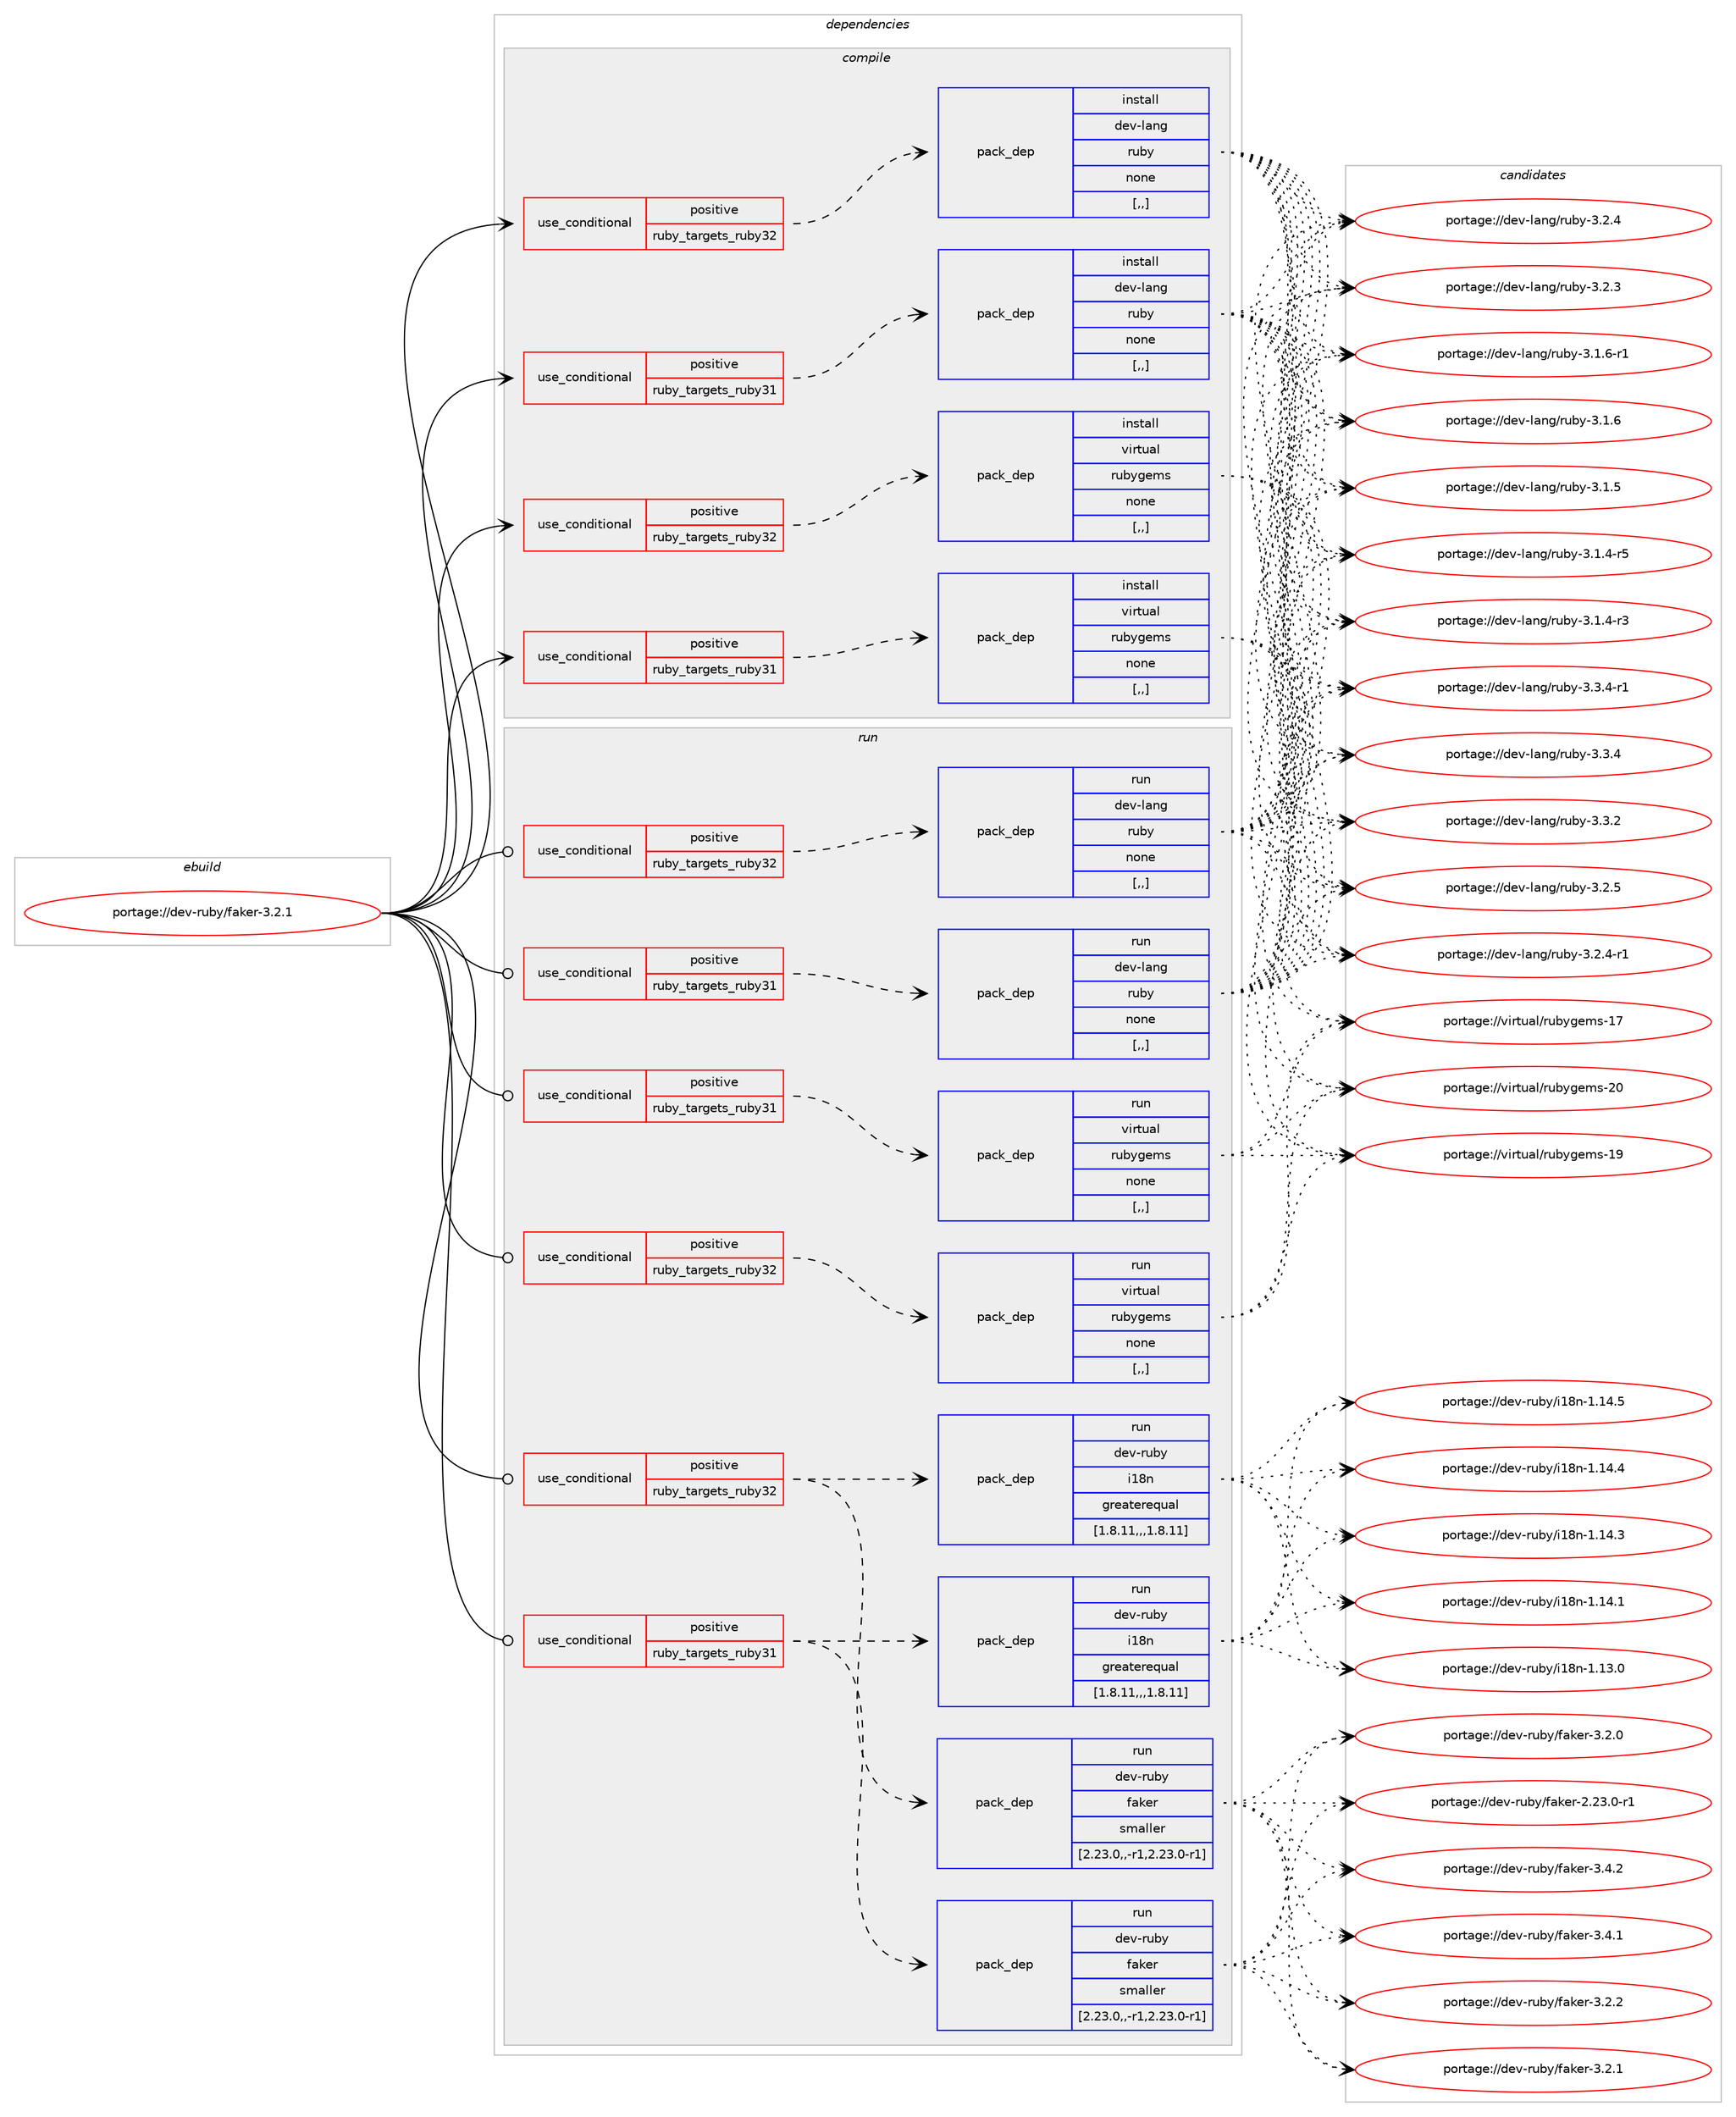 digraph prolog {

# *************
# Graph options
# *************

newrank=true;
concentrate=true;
compound=true;
graph [rankdir=LR,fontname=Helvetica,fontsize=10,ranksep=1.5];#, ranksep=2.5, nodesep=0.2];
edge  [arrowhead=vee];
node  [fontname=Helvetica,fontsize=10];

# **********
# The ebuild
# **********

subgraph cluster_leftcol {
color=gray;
label=<<i>ebuild</i>>;
id [label="portage://dev-ruby/faker-3.2.1", color=red, width=4, href="../dev-ruby/faker-3.2.1.svg"];
}

# ****************
# The dependencies
# ****************

subgraph cluster_midcol {
color=gray;
label=<<i>dependencies</i>>;
subgraph cluster_compile {
fillcolor="#eeeeee";
style=filled;
label=<<i>compile</i>>;
subgraph cond47518 {
dependency183321 [label=<<TABLE BORDER="0" CELLBORDER="1" CELLSPACING="0" CELLPADDING="4"><TR><TD ROWSPAN="3" CELLPADDING="10">use_conditional</TD></TR><TR><TD>positive</TD></TR><TR><TD>ruby_targets_ruby31</TD></TR></TABLE>>, shape=none, color=red];
subgraph pack134489 {
dependency183322 [label=<<TABLE BORDER="0" CELLBORDER="1" CELLSPACING="0" CELLPADDING="4" WIDTH="220"><TR><TD ROWSPAN="6" CELLPADDING="30">pack_dep</TD></TR><TR><TD WIDTH="110">install</TD></TR><TR><TD>dev-lang</TD></TR><TR><TD>ruby</TD></TR><TR><TD>none</TD></TR><TR><TD>[,,]</TD></TR></TABLE>>, shape=none, color=blue];
}
dependency183321:e -> dependency183322:w [weight=20,style="dashed",arrowhead="vee"];
}
id:e -> dependency183321:w [weight=20,style="solid",arrowhead="vee"];
subgraph cond47519 {
dependency183323 [label=<<TABLE BORDER="0" CELLBORDER="1" CELLSPACING="0" CELLPADDING="4"><TR><TD ROWSPAN="3" CELLPADDING="10">use_conditional</TD></TR><TR><TD>positive</TD></TR><TR><TD>ruby_targets_ruby31</TD></TR></TABLE>>, shape=none, color=red];
subgraph pack134490 {
dependency183324 [label=<<TABLE BORDER="0" CELLBORDER="1" CELLSPACING="0" CELLPADDING="4" WIDTH="220"><TR><TD ROWSPAN="6" CELLPADDING="30">pack_dep</TD></TR><TR><TD WIDTH="110">install</TD></TR><TR><TD>virtual</TD></TR><TR><TD>rubygems</TD></TR><TR><TD>none</TD></TR><TR><TD>[,,]</TD></TR></TABLE>>, shape=none, color=blue];
}
dependency183323:e -> dependency183324:w [weight=20,style="dashed",arrowhead="vee"];
}
id:e -> dependency183323:w [weight=20,style="solid",arrowhead="vee"];
subgraph cond47520 {
dependency183325 [label=<<TABLE BORDER="0" CELLBORDER="1" CELLSPACING="0" CELLPADDING="4"><TR><TD ROWSPAN="3" CELLPADDING="10">use_conditional</TD></TR><TR><TD>positive</TD></TR><TR><TD>ruby_targets_ruby32</TD></TR></TABLE>>, shape=none, color=red];
subgraph pack134491 {
dependency183326 [label=<<TABLE BORDER="0" CELLBORDER="1" CELLSPACING="0" CELLPADDING="4" WIDTH="220"><TR><TD ROWSPAN="6" CELLPADDING="30">pack_dep</TD></TR><TR><TD WIDTH="110">install</TD></TR><TR><TD>dev-lang</TD></TR><TR><TD>ruby</TD></TR><TR><TD>none</TD></TR><TR><TD>[,,]</TD></TR></TABLE>>, shape=none, color=blue];
}
dependency183325:e -> dependency183326:w [weight=20,style="dashed",arrowhead="vee"];
}
id:e -> dependency183325:w [weight=20,style="solid",arrowhead="vee"];
subgraph cond47521 {
dependency183327 [label=<<TABLE BORDER="0" CELLBORDER="1" CELLSPACING="0" CELLPADDING="4"><TR><TD ROWSPAN="3" CELLPADDING="10">use_conditional</TD></TR><TR><TD>positive</TD></TR><TR><TD>ruby_targets_ruby32</TD></TR></TABLE>>, shape=none, color=red];
subgraph pack134492 {
dependency183328 [label=<<TABLE BORDER="0" CELLBORDER="1" CELLSPACING="0" CELLPADDING="4" WIDTH="220"><TR><TD ROWSPAN="6" CELLPADDING="30">pack_dep</TD></TR><TR><TD WIDTH="110">install</TD></TR><TR><TD>virtual</TD></TR><TR><TD>rubygems</TD></TR><TR><TD>none</TD></TR><TR><TD>[,,]</TD></TR></TABLE>>, shape=none, color=blue];
}
dependency183327:e -> dependency183328:w [weight=20,style="dashed",arrowhead="vee"];
}
id:e -> dependency183327:w [weight=20,style="solid",arrowhead="vee"];
}
subgraph cluster_compileandrun {
fillcolor="#eeeeee";
style=filled;
label=<<i>compile and run</i>>;
}
subgraph cluster_run {
fillcolor="#eeeeee";
style=filled;
label=<<i>run</i>>;
subgraph cond47522 {
dependency183329 [label=<<TABLE BORDER="0" CELLBORDER="1" CELLSPACING="0" CELLPADDING="4"><TR><TD ROWSPAN="3" CELLPADDING="10">use_conditional</TD></TR><TR><TD>positive</TD></TR><TR><TD>ruby_targets_ruby31</TD></TR></TABLE>>, shape=none, color=red];
subgraph pack134493 {
dependency183330 [label=<<TABLE BORDER="0" CELLBORDER="1" CELLSPACING="0" CELLPADDING="4" WIDTH="220"><TR><TD ROWSPAN="6" CELLPADDING="30">pack_dep</TD></TR><TR><TD WIDTH="110">run</TD></TR><TR><TD>dev-lang</TD></TR><TR><TD>ruby</TD></TR><TR><TD>none</TD></TR><TR><TD>[,,]</TD></TR></TABLE>>, shape=none, color=blue];
}
dependency183329:e -> dependency183330:w [weight=20,style="dashed",arrowhead="vee"];
}
id:e -> dependency183329:w [weight=20,style="solid",arrowhead="odot"];
subgraph cond47523 {
dependency183331 [label=<<TABLE BORDER="0" CELLBORDER="1" CELLSPACING="0" CELLPADDING="4"><TR><TD ROWSPAN="3" CELLPADDING="10">use_conditional</TD></TR><TR><TD>positive</TD></TR><TR><TD>ruby_targets_ruby31</TD></TR></TABLE>>, shape=none, color=red];
subgraph pack134494 {
dependency183332 [label=<<TABLE BORDER="0" CELLBORDER="1" CELLSPACING="0" CELLPADDING="4" WIDTH="220"><TR><TD ROWSPAN="6" CELLPADDING="30">pack_dep</TD></TR><TR><TD WIDTH="110">run</TD></TR><TR><TD>dev-ruby</TD></TR><TR><TD>i18n</TD></TR><TR><TD>greaterequal</TD></TR><TR><TD>[1.8.11,,,1.8.11]</TD></TR></TABLE>>, shape=none, color=blue];
}
dependency183331:e -> dependency183332:w [weight=20,style="dashed",arrowhead="vee"];
subgraph pack134495 {
dependency183333 [label=<<TABLE BORDER="0" CELLBORDER="1" CELLSPACING="0" CELLPADDING="4" WIDTH="220"><TR><TD ROWSPAN="6" CELLPADDING="30">pack_dep</TD></TR><TR><TD WIDTH="110">run</TD></TR><TR><TD>dev-ruby</TD></TR><TR><TD>faker</TD></TR><TR><TD>smaller</TD></TR><TR><TD>[2.23.0,,-r1,2.23.0-r1]</TD></TR></TABLE>>, shape=none, color=blue];
}
dependency183331:e -> dependency183333:w [weight=20,style="dashed",arrowhead="vee"];
}
id:e -> dependency183331:w [weight=20,style="solid",arrowhead="odot"];
subgraph cond47524 {
dependency183334 [label=<<TABLE BORDER="0" CELLBORDER="1" CELLSPACING="0" CELLPADDING="4"><TR><TD ROWSPAN="3" CELLPADDING="10">use_conditional</TD></TR><TR><TD>positive</TD></TR><TR><TD>ruby_targets_ruby31</TD></TR></TABLE>>, shape=none, color=red];
subgraph pack134496 {
dependency183335 [label=<<TABLE BORDER="0" CELLBORDER="1" CELLSPACING="0" CELLPADDING="4" WIDTH="220"><TR><TD ROWSPAN="6" CELLPADDING="30">pack_dep</TD></TR><TR><TD WIDTH="110">run</TD></TR><TR><TD>virtual</TD></TR><TR><TD>rubygems</TD></TR><TR><TD>none</TD></TR><TR><TD>[,,]</TD></TR></TABLE>>, shape=none, color=blue];
}
dependency183334:e -> dependency183335:w [weight=20,style="dashed",arrowhead="vee"];
}
id:e -> dependency183334:w [weight=20,style="solid",arrowhead="odot"];
subgraph cond47525 {
dependency183336 [label=<<TABLE BORDER="0" CELLBORDER="1" CELLSPACING="0" CELLPADDING="4"><TR><TD ROWSPAN="3" CELLPADDING="10">use_conditional</TD></TR><TR><TD>positive</TD></TR><TR><TD>ruby_targets_ruby32</TD></TR></TABLE>>, shape=none, color=red];
subgraph pack134497 {
dependency183337 [label=<<TABLE BORDER="0" CELLBORDER="1" CELLSPACING="0" CELLPADDING="4" WIDTH="220"><TR><TD ROWSPAN="6" CELLPADDING="30">pack_dep</TD></TR><TR><TD WIDTH="110">run</TD></TR><TR><TD>dev-lang</TD></TR><TR><TD>ruby</TD></TR><TR><TD>none</TD></TR><TR><TD>[,,]</TD></TR></TABLE>>, shape=none, color=blue];
}
dependency183336:e -> dependency183337:w [weight=20,style="dashed",arrowhead="vee"];
}
id:e -> dependency183336:w [weight=20,style="solid",arrowhead="odot"];
subgraph cond47526 {
dependency183338 [label=<<TABLE BORDER="0" CELLBORDER="1" CELLSPACING="0" CELLPADDING="4"><TR><TD ROWSPAN="3" CELLPADDING="10">use_conditional</TD></TR><TR><TD>positive</TD></TR><TR><TD>ruby_targets_ruby32</TD></TR></TABLE>>, shape=none, color=red];
subgraph pack134498 {
dependency183339 [label=<<TABLE BORDER="0" CELLBORDER="1" CELLSPACING="0" CELLPADDING="4" WIDTH="220"><TR><TD ROWSPAN="6" CELLPADDING="30">pack_dep</TD></TR><TR><TD WIDTH="110">run</TD></TR><TR><TD>dev-ruby</TD></TR><TR><TD>i18n</TD></TR><TR><TD>greaterequal</TD></TR><TR><TD>[1.8.11,,,1.8.11]</TD></TR></TABLE>>, shape=none, color=blue];
}
dependency183338:e -> dependency183339:w [weight=20,style="dashed",arrowhead="vee"];
subgraph pack134499 {
dependency183340 [label=<<TABLE BORDER="0" CELLBORDER="1" CELLSPACING="0" CELLPADDING="4" WIDTH="220"><TR><TD ROWSPAN="6" CELLPADDING="30">pack_dep</TD></TR><TR><TD WIDTH="110">run</TD></TR><TR><TD>dev-ruby</TD></TR><TR><TD>faker</TD></TR><TR><TD>smaller</TD></TR><TR><TD>[2.23.0,,-r1,2.23.0-r1]</TD></TR></TABLE>>, shape=none, color=blue];
}
dependency183338:e -> dependency183340:w [weight=20,style="dashed",arrowhead="vee"];
}
id:e -> dependency183338:w [weight=20,style="solid",arrowhead="odot"];
subgraph cond47527 {
dependency183341 [label=<<TABLE BORDER="0" CELLBORDER="1" CELLSPACING="0" CELLPADDING="4"><TR><TD ROWSPAN="3" CELLPADDING="10">use_conditional</TD></TR><TR><TD>positive</TD></TR><TR><TD>ruby_targets_ruby32</TD></TR></TABLE>>, shape=none, color=red];
subgraph pack134500 {
dependency183342 [label=<<TABLE BORDER="0" CELLBORDER="1" CELLSPACING="0" CELLPADDING="4" WIDTH="220"><TR><TD ROWSPAN="6" CELLPADDING="30">pack_dep</TD></TR><TR><TD WIDTH="110">run</TD></TR><TR><TD>virtual</TD></TR><TR><TD>rubygems</TD></TR><TR><TD>none</TD></TR><TR><TD>[,,]</TD></TR></TABLE>>, shape=none, color=blue];
}
dependency183341:e -> dependency183342:w [weight=20,style="dashed",arrowhead="vee"];
}
id:e -> dependency183341:w [weight=20,style="solid",arrowhead="odot"];
}
}

# **************
# The candidates
# **************

subgraph cluster_choices {
rank=same;
color=gray;
label=<<i>candidates</i>>;

subgraph choice134489 {
color=black;
nodesep=1;
choice100101118451089711010347114117981214551465146524511449 [label="portage://dev-lang/ruby-3.3.4-r1", color=red, width=4,href="../dev-lang/ruby-3.3.4-r1.svg"];
choice10010111845108971101034711411798121455146514652 [label="portage://dev-lang/ruby-3.3.4", color=red, width=4,href="../dev-lang/ruby-3.3.4.svg"];
choice10010111845108971101034711411798121455146514650 [label="portage://dev-lang/ruby-3.3.2", color=red, width=4,href="../dev-lang/ruby-3.3.2.svg"];
choice10010111845108971101034711411798121455146504653 [label="portage://dev-lang/ruby-3.2.5", color=red, width=4,href="../dev-lang/ruby-3.2.5.svg"];
choice100101118451089711010347114117981214551465046524511449 [label="portage://dev-lang/ruby-3.2.4-r1", color=red, width=4,href="../dev-lang/ruby-3.2.4-r1.svg"];
choice10010111845108971101034711411798121455146504652 [label="portage://dev-lang/ruby-3.2.4", color=red, width=4,href="../dev-lang/ruby-3.2.4.svg"];
choice10010111845108971101034711411798121455146504651 [label="portage://dev-lang/ruby-3.2.3", color=red, width=4,href="../dev-lang/ruby-3.2.3.svg"];
choice100101118451089711010347114117981214551464946544511449 [label="portage://dev-lang/ruby-3.1.6-r1", color=red, width=4,href="../dev-lang/ruby-3.1.6-r1.svg"];
choice10010111845108971101034711411798121455146494654 [label="portage://dev-lang/ruby-3.1.6", color=red, width=4,href="../dev-lang/ruby-3.1.6.svg"];
choice10010111845108971101034711411798121455146494653 [label="portage://dev-lang/ruby-3.1.5", color=red, width=4,href="../dev-lang/ruby-3.1.5.svg"];
choice100101118451089711010347114117981214551464946524511453 [label="portage://dev-lang/ruby-3.1.4-r5", color=red, width=4,href="../dev-lang/ruby-3.1.4-r5.svg"];
choice100101118451089711010347114117981214551464946524511451 [label="portage://dev-lang/ruby-3.1.4-r3", color=red, width=4,href="../dev-lang/ruby-3.1.4-r3.svg"];
dependency183322:e -> choice100101118451089711010347114117981214551465146524511449:w [style=dotted,weight="100"];
dependency183322:e -> choice10010111845108971101034711411798121455146514652:w [style=dotted,weight="100"];
dependency183322:e -> choice10010111845108971101034711411798121455146514650:w [style=dotted,weight="100"];
dependency183322:e -> choice10010111845108971101034711411798121455146504653:w [style=dotted,weight="100"];
dependency183322:e -> choice100101118451089711010347114117981214551465046524511449:w [style=dotted,weight="100"];
dependency183322:e -> choice10010111845108971101034711411798121455146504652:w [style=dotted,weight="100"];
dependency183322:e -> choice10010111845108971101034711411798121455146504651:w [style=dotted,weight="100"];
dependency183322:e -> choice100101118451089711010347114117981214551464946544511449:w [style=dotted,weight="100"];
dependency183322:e -> choice10010111845108971101034711411798121455146494654:w [style=dotted,weight="100"];
dependency183322:e -> choice10010111845108971101034711411798121455146494653:w [style=dotted,weight="100"];
dependency183322:e -> choice100101118451089711010347114117981214551464946524511453:w [style=dotted,weight="100"];
dependency183322:e -> choice100101118451089711010347114117981214551464946524511451:w [style=dotted,weight="100"];
}
subgraph choice134490 {
color=black;
nodesep=1;
choice118105114116117971084711411798121103101109115455048 [label="portage://virtual/rubygems-20", color=red, width=4,href="../virtual/rubygems-20.svg"];
choice118105114116117971084711411798121103101109115454957 [label="portage://virtual/rubygems-19", color=red, width=4,href="../virtual/rubygems-19.svg"];
choice118105114116117971084711411798121103101109115454955 [label="portage://virtual/rubygems-17", color=red, width=4,href="../virtual/rubygems-17.svg"];
dependency183324:e -> choice118105114116117971084711411798121103101109115455048:w [style=dotted,weight="100"];
dependency183324:e -> choice118105114116117971084711411798121103101109115454957:w [style=dotted,weight="100"];
dependency183324:e -> choice118105114116117971084711411798121103101109115454955:w [style=dotted,weight="100"];
}
subgraph choice134491 {
color=black;
nodesep=1;
choice100101118451089711010347114117981214551465146524511449 [label="portage://dev-lang/ruby-3.3.4-r1", color=red, width=4,href="../dev-lang/ruby-3.3.4-r1.svg"];
choice10010111845108971101034711411798121455146514652 [label="portage://dev-lang/ruby-3.3.4", color=red, width=4,href="../dev-lang/ruby-3.3.4.svg"];
choice10010111845108971101034711411798121455146514650 [label="portage://dev-lang/ruby-3.3.2", color=red, width=4,href="../dev-lang/ruby-3.3.2.svg"];
choice10010111845108971101034711411798121455146504653 [label="portage://dev-lang/ruby-3.2.5", color=red, width=4,href="../dev-lang/ruby-3.2.5.svg"];
choice100101118451089711010347114117981214551465046524511449 [label="portage://dev-lang/ruby-3.2.4-r1", color=red, width=4,href="../dev-lang/ruby-3.2.4-r1.svg"];
choice10010111845108971101034711411798121455146504652 [label="portage://dev-lang/ruby-3.2.4", color=red, width=4,href="../dev-lang/ruby-3.2.4.svg"];
choice10010111845108971101034711411798121455146504651 [label="portage://dev-lang/ruby-3.2.3", color=red, width=4,href="../dev-lang/ruby-3.2.3.svg"];
choice100101118451089711010347114117981214551464946544511449 [label="portage://dev-lang/ruby-3.1.6-r1", color=red, width=4,href="../dev-lang/ruby-3.1.6-r1.svg"];
choice10010111845108971101034711411798121455146494654 [label="portage://dev-lang/ruby-3.1.6", color=red, width=4,href="../dev-lang/ruby-3.1.6.svg"];
choice10010111845108971101034711411798121455146494653 [label="portage://dev-lang/ruby-3.1.5", color=red, width=4,href="../dev-lang/ruby-3.1.5.svg"];
choice100101118451089711010347114117981214551464946524511453 [label="portage://dev-lang/ruby-3.1.4-r5", color=red, width=4,href="../dev-lang/ruby-3.1.4-r5.svg"];
choice100101118451089711010347114117981214551464946524511451 [label="portage://dev-lang/ruby-3.1.4-r3", color=red, width=4,href="../dev-lang/ruby-3.1.4-r3.svg"];
dependency183326:e -> choice100101118451089711010347114117981214551465146524511449:w [style=dotted,weight="100"];
dependency183326:e -> choice10010111845108971101034711411798121455146514652:w [style=dotted,weight="100"];
dependency183326:e -> choice10010111845108971101034711411798121455146514650:w [style=dotted,weight="100"];
dependency183326:e -> choice10010111845108971101034711411798121455146504653:w [style=dotted,weight="100"];
dependency183326:e -> choice100101118451089711010347114117981214551465046524511449:w [style=dotted,weight="100"];
dependency183326:e -> choice10010111845108971101034711411798121455146504652:w [style=dotted,weight="100"];
dependency183326:e -> choice10010111845108971101034711411798121455146504651:w [style=dotted,weight="100"];
dependency183326:e -> choice100101118451089711010347114117981214551464946544511449:w [style=dotted,weight="100"];
dependency183326:e -> choice10010111845108971101034711411798121455146494654:w [style=dotted,weight="100"];
dependency183326:e -> choice10010111845108971101034711411798121455146494653:w [style=dotted,weight="100"];
dependency183326:e -> choice100101118451089711010347114117981214551464946524511453:w [style=dotted,weight="100"];
dependency183326:e -> choice100101118451089711010347114117981214551464946524511451:w [style=dotted,weight="100"];
}
subgraph choice134492 {
color=black;
nodesep=1;
choice118105114116117971084711411798121103101109115455048 [label="portage://virtual/rubygems-20", color=red, width=4,href="../virtual/rubygems-20.svg"];
choice118105114116117971084711411798121103101109115454957 [label="portage://virtual/rubygems-19", color=red, width=4,href="../virtual/rubygems-19.svg"];
choice118105114116117971084711411798121103101109115454955 [label="portage://virtual/rubygems-17", color=red, width=4,href="../virtual/rubygems-17.svg"];
dependency183328:e -> choice118105114116117971084711411798121103101109115455048:w [style=dotted,weight="100"];
dependency183328:e -> choice118105114116117971084711411798121103101109115454957:w [style=dotted,weight="100"];
dependency183328:e -> choice118105114116117971084711411798121103101109115454955:w [style=dotted,weight="100"];
}
subgraph choice134493 {
color=black;
nodesep=1;
choice100101118451089711010347114117981214551465146524511449 [label="portage://dev-lang/ruby-3.3.4-r1", color=red, width=4,href="../dev-lang/ruby-3.3.4-r1.svg"];
choice10010111845108971101034711411798121455146514652 [label="portage://dev-lang/ruby-3.3.4", color=red, width=4,href="../dev-lang/ruby-3.3.4.svg"];
choice10010111845108971101034711411798121455146514650 [label="portage://dev-lang/ruby-3.3.2", color=red, width=4,href="../dev-lang/ruby-3.3.2.svg"];
choice10010111845108971101034711411798121455146504653 [label="portage://dev-lang/ruby-3.2.5", color=red, width=4,href="../dev-lang/ruby-3.2.5.svg"];
choice100101118451089711010347114117981214551465046524511449 [label="portage://dev-lang/ruby-3.2.4-r1", color=red, width=4,href="../dev-lang/ruby-3.2.4-r1.svg"];
choice10010111845108971101034711411798121455146504652 [label="portage://dev-lang/ruby-3.2.4", color=red, width=4,href="../dev-lang/ruby-3.2.4.svg"];
choice10010111845108971101034711411798121455146504651 [label="portage://dev-lang/ruby-3.2.3", color=red, width=4,href="../dev-lang/ruby-3.2.3.svg"];
choice100101118451089711010347114117981214551464946544511449 [label="portage://dev-lang/ruby-3.1.6-r1", color=red, width=4,href="../dev-lang/ruby-3.1.6-r1.svg"];
choice10010111845108971101034711411798121455146494654 [label="portage://dev-lang/ruby-3.1.6", color=red, width=4,href="../dev-lang/ruby-3.1.6.svg"];
choice10010111845108971101034711411798121455146494653 [label="portage://dev-lang/ruby-3.1.5", color=red, width=4,href="../dev-lang/ruby-3.1.5.svg"];
choice100101118451089711010347114117981214551464946524511453 [label="portage://dev-lang/ruby-3.1.4-r5", color=red, width=4,href="../dev-lang/ruby-3.1.4-r5.svg"];
choice100101118451089711010347114117981214551464946524511451 [label="portage://dev-lang/ruby-3.1.4-r3", color=red, width=4,href="../dev-lang/ruby-3.1.4-r3.svg"];
dependency183330:e -> choice100101118451089711010347114117981214551465146524511449:w [style=dotted,weight="100"];
dependency183330:e -> choice10010111845108971101034711411798121455146514652:w [style=dotted,weight="100"];
dependency183330:e -> choice10010111845108971101034711411798121455146514650:w [style=dotted,weight="100"];
dependency183330:e -> choice10010111845108971101034711411798121455146504653:w [style=dotted,weight="100"];
dependency183330:e -> choice100101118451089711010347114117981214551465046524511449:w [style=dotted,weight="100"];
dependency183330:e -> choice10010111845108971101034711411798121455146504652:w [style=dotted,weight="100"];
dependency183330:e -> choice10010111845108971101034711411798121455146504651:w [style=dotted,weight="100"];
dependency183330:e -> choice100101118451089711010347114117981214551464946544511449:w [style=dotted,weight="100"];
dependency183330:e -> choice10010111845108971101034711411798121455146494654:w [style=dotted,weight="100"];
dependency183330:e -> choice10010111845108971101034711411798121455146494653:w [style=dotted,weight="100"];
dependency183330:e -> choice100101118451089711010347114117981214551464946524511453:w [style=dotted,weight="100"];
dependency183330:e -> choice100101118451089711010347114117981214551464946524511451:w [style=dotted,weight="100"];
}
subgraph choice134494 {
color=black;
nodesep=1;
choice100101118451141179812147105495611045494649524653 [label="portage://dev-ruby/i18n-1.14.5", color=red, width=4,href="../dev-ruby/i18n-1.14.5.svg"];
choice100101118451141179812147105495611045494649524652 [label="portage://dev-ruby/i18n-1.14.4", color=red, width=4,href="../dev-ruby/i18n-1.14.4.svg"];
choice100101118451141179812147105495611045494649524651 [label="portage://dev-ruby/i18n-1.14.3", color=red, width=4,href="../dev-ruby/i18n-1.14.3.svg"];
choice100101118451141179812147105495611045494649524649 [label="portage://dev-ruby/i18n-1.14.1", color=red, width=4,href="../dev-ruby/i18n-1.14.1.svg"];
choice100101118451141179812147105495611045494649514648 [label="portage://dev-ruby/i18n-1.13.0", color=red, width=4,href="../dev-ruby/i18n-1.13.0.svg"];
dependency183332:e -> choice100101118451141179812147105495611045494649524653:w [style=dotted,weight="100"];
dependency183332:e -> choice100101118451141179812147105495611045494649524652:w [style=dotted,weight="100"];
dependency183332:e -> choice100101118451141179812147105495611045494649524651:w [style=dotted,weight="100"];
dependency183332:e -> choice100101118451141179812147105495611045494649524649:w [style=dotted,weight="100"];
dependency183332:e -> choice100101118451141179812147105495611045494649514648:w [style=dotted,weight="100"];
}
subgraph choice134495 {
color=black;
nodesep=1;
choice10010111845114117981214710297107101114455146524650 [label="portage://dev-ruby/faker-3.4.2", color=red, width=4,href="../dev-ruby/faker-3.4.2.svg"];
choice10010111845114117981214710297107101114455146524649 [label="portage://dev-ruby/faker-3.4.1", color=red, width=4,href="../dev-ruby/faker-3.4.1.svg"];
choice10010111845114117981214710297107101114455146504650 [label="portage://dev-ruby/faker-3.2.2", color=red, width=4,href="../dev-ruby/faker-3.2.2.svg"];
choice10010111845114117981214710297107101114455146504649 [label="portage://dev-ruby/faker-3.2.1", color=red, width=4,href="../dev-ruby/faker-3.2.1.svg"];
choice10010111845114117981214710297107101114455146504648 [label="portage://dev-ruby/faker-3.2.0", color=red, width=4,href="../dev-ruby/faker-3.2.0.svg"];
choice10010111845114117981214710297107101114455046505146484511449 [label="portage://dev-ruby/faker-2.23.0-r1", color=red, width=4,href="../dev-ruby/faker-2.23.0-r1.svg"];
dependency183333:e -> choice10010111845114117981214710297107101114455146524650:w [style=dotted,weight="100"];
dependency183333:e -> choice10010111845114117981214710297107101114455146524649:w [style=dotted,weight="100"];
dependency183333:e -> choice10010111845114117981214710297107101114455146504650:w [style=dotted,weight="100"];
dependency183333:e -> choice10010111845114117981214710297107101114455146504649:w [style=dotted,weight="100"];
dependency183333:e -> choice10010111845114117981214710297107101114455146504648:w [style=dotted,weight="100"];
dependency183333:e -> choice10010111845114117981214710297107101114455046505146484511449:w [style=dotted,weight="100"];
}
subgraph choice134496 {
color=black;
nodesep=1;
choice118105114116117971084711411798121103101109115455048 [label="portage://virtual/rubygems-20", color=red, width=4,href="../virtual/rubygems-20.svg"];
choice118105114116117971084711411798121103101109115454957 [label="portage://virtual/rubygems-19", color=red, width=4,href="../virtual/rubygems-19.svg"];
choice118105114116117971084711411798121103101109115454955 [label="portage://virtual/rubygems-17", color=red, width=4,href="../virtual/rubygems-17.svg"];
dependency183335:e -> choice118105114116117971084711411798121103101109115455048:w [style=dotted,weight="100"];
dependency183335:e -> choice118105114116117971084711411798121103101109115454957:w [style=dotted,weight="100"];
dependency183335:e -> choice118105114116117971084711411798121103101109115454955:w [style=dotted,weight="100"];
}
subgraph choice134497 {
color=black;
nodesep=1;
choice100101118451089711010347114117981214551465146524511449 [label="portage://dev-lang/ruby-3.3.4-r1", color=red, width=4,href="../dev-lang/ruby-3.3.4-r1.svg"];
choice10010111845108971101034711411798121455146514652 [label="portage://dev-lang/ruby-3.3.4", color=red, width=4,href="../dev-lang/ruby-3.3.4.svg"];
choice10010111845108971101034711411798121455146514650 [label="portage://dev-lang/ruby-3.3.2", color=red, width=4,href="../dev-lang/ruby-3.3.2.svg"];
choice10010111845108971101034711411798121455146504653 [label="portage://dev-lang/ruby-3.2.5", color=red, width=4,href="../dev-lang/ruby-3.2.5.svg"];
choice100101118451089711010347114117981214551465046524511449 [label="portage://dev-lang/ruby-3.2.4-r1", color=red, width=4,href="../dev-lang/ruby-3.2.4-r1.svg"];
choice10010111845108971101034711411798121455146504652 [label="portage://dev-lang/ruby-3.2.4", color=red, width=4,href="../dev-lang/ruby-3.2.4.svg"];
choice10010111845108971101034711411798121455146504651 [label="portage://dev-lang/ruby-3.2.3", color=red, width=4,href="../dev-lang/ruby-3.2.3.svg"];
choice100101118451089711010347114117981214551464946544511449 [label="portage://dev-lang/ruby-3.1.6-r1", color=red, width=4,href="../dev-lang/ruby-3.1.6-r1.svg"];
choice10010111845108971101034711411798121455146494654 [label="portage://dev-lang/ruby-3.1.6", color=red, width=4,href="../dev-lang/ruby-3.1.6.svg"];
choice10010111845108971101034711411798121455146494653 [label="portage://dev-lang/ruby-3.1.5", color=red, width=4,href="../dev-lang/ruby-3.1.5.svg"];
choice100101118451089711010347114117981214551464946524511453 [label="portage://dev-lang/ruby-3.1.4-r5", color=red, width=4,href="../dev-lang/ruby-3.1.4-r5.svg"];
choice100101118451089711010347114117981214551464946524511451 [label="portage://dev-lang/ruby-3.1.4-r3", color=red, width=4,href="../dev-lang/ruby-3.1.4-r3.svg"];
dependency183337:e -> choice100101118451089711010347114117981214551465146524511449:w [style=dotted,weight="100"];
dependency183337:e -> choice10010111845108971101034711411798121455146514652:w [style=dotted,weight="100"];
dependency183337:e -> choice10010111845108971101034711411798121455146514650:w [style=dotted,weight="100"];
dependency183337:e -> choice10010111845108971101034711411798121455146504653:w [style=dotted,weight="100"];
dependency183337:e -> choice100101118451089711010347114117981214551465046524511449:w [style=dotted,weight="100"];
dependency183337:e -> choice10010111845108971101034711411798121455146504652:w [style=dotted,weight="100"];
dependency183337:e -> choice10010111845108971101034711411798121455146504651:w [style=dotted,weight="100"];
dependency183337:e -> choice100101118451089711010347114117981214551464946544511449:w [style=dotted,weight="100"];
dependency183337:e -> choice10010111845108971101034711411798121455146494654:w [style=dotted,weight="100"];
dependency183337:e -> choice10010111845108971101034711411798121455146494653:w [style=dotted,weight="100"];
dependency183337:e -> choice100101118451089711010347114117981214551464946524511453:w [style=dotted,weight="100"];
dependency183337:e -> choice100101118451089711010347114117981214551464946524511451:w [style=dotted,weight="100"];
}
subgraph choice134498 {
color=black;
nodesep=1;
choice100101118451141179812147105495611045494649524653 [label="portage://dev-ruby/i18n-1.14.5", color=red, width=4,href="../dev-ruby/i18n-1.14.5.svg"];
choice100101118451141179812147105495611045494649524652 [label="portage://dev-ruby/i18n-1.14.4", color=red, width=4,href="../dev-ruby/i18n-1.14.4.svg"];
choice100101118451141179812147105495611045494649524651 [label="portage://dev-ruby/i18n-1.14.3", color=red, width=4,href="../dev-ruby/i18n-1.14.3.svg"];
choice100101118451141179812147105495611045494649524649 [label="portage://dev-ruby/i18n-1.14.1", color=red, width=4,href="../dev-ruby/i18n-1.14.1.svg"];
choice100101118451141179812147105495611045494649514648 [label="portage://dev-ruby/i18n-1.13.0", color=red, width=4,href="../dev-ruby/i18n-1.13.0.svg"];
dependency183339:e -> choice100101118451141179812147105495611045494649524653:w [style=dotted,weight="100"];
dependency183339:e -> choice100101118451141179812147105495611045494649524652:w [style=dotted,weight="100"];
dependency183339:e -> choice100101118451141179812147105495611045494649524651:w [style=dotted,weight="100"];
dependency183339:e -> choice100101118451141179812147105495611045494649524649:w [style=dotted,weight="100"];
dependency183339:e -> choice100101118451141179812147105495611045494649514648:w [style=dotted,weight="100"];
}
subgraph choice134499 {
color=black;
nodesep=1;
choice10010111845114117981214710297107101114455146524650 [label="portage://dev-ruby/faker-3.4.2", color=red, width=4,href="../dev-ruby/faker-3.4.2.svg"];
choice10010111845114117981214710297107101114455146524649 [label="portage://dev-ruby/faker-3.4.1", color=red, width=4,href="../dev-ruby/faker-3.4.1.svg"];
choice10010111845114117981214710297107101114455146504650 [label="portage://dev-ruby/faker-3.2.2", color=red, width=4,href="../dev-ruby/faker-3.2.2.svg"];
choice10010111845114117981214710297107101114455146504649 [label="portage://dev-ruby/faker-3.2.1", color=red, width=4,href="../dev-ruby/faker-3.2.1.svg"];
choice10010111845114117981214710297107101114455146504648 [label="portage://dev-ruby/faker-3.2.0", color=red, width=4,href="../dev-ruby/faker-3.2.0.svg"];
choice10010111845114117981214710297107101114455046505146484511449 [label="portage://dev-ruby/faker-2.23.0-r1", color=red, width=4,href="../dev-ruby/faker-2.23.0-r1.svg"];
dependency183340:e -> choice10010111845114117981214710297107101114455146524650:w [style=dotted,weight="100"];
dependency183340:e -> choice10010111845114117981214710297107101114455146524649:w [style=dotted,weight="100"];
dependency183340:e -> choice10010111845114117981214710297107101114455146504650:w [style=dotted,weight="100"];
dependency183340:e -> choice10010111845114117981214710297107101114455146504649:w [style=dotted,weight="100"];
dependency183340:e -> choice10010111845114117981214710297107101114455146504648:w [style=dotted,weight="100"];
dependency183340:e -> choice10010111845114117981214710297107101114455046505146484511449:w [style=dotted,weight="100"];
}
subgraph choice134500 {
color=black;
nodesep=1;
choice118105114116117971084711411798121103101109115455048 [label="portage://virtual/rubygems-20", color=red, width=4,href="../virtual/rubygems-20.svg"];
choice118105114116117971084711411798121103101109115454957 [label="portage://virtual/rubygems-19", color=red, width=4,href="../virtual/rubygems-19.svg"];
choice118105114116117971084711411798121103101109115454955 [label="portage://virtual/rubygems-17", color=red, width=4,href="../virtual/rubygems-17.svg"];
dependency183342:e -> choice118105114116117971084711411798121103101109115455048:w [style=dotted,weight="100"];
dependency183342:e -> choice118105114116117971084711411798121103101109115454957:w [style=dotted,weight="100"];
dependency183342:e -> choice118105114116117971084711411798121103101109115454955:w [style=dotted,weight="100"];
}
}

}

